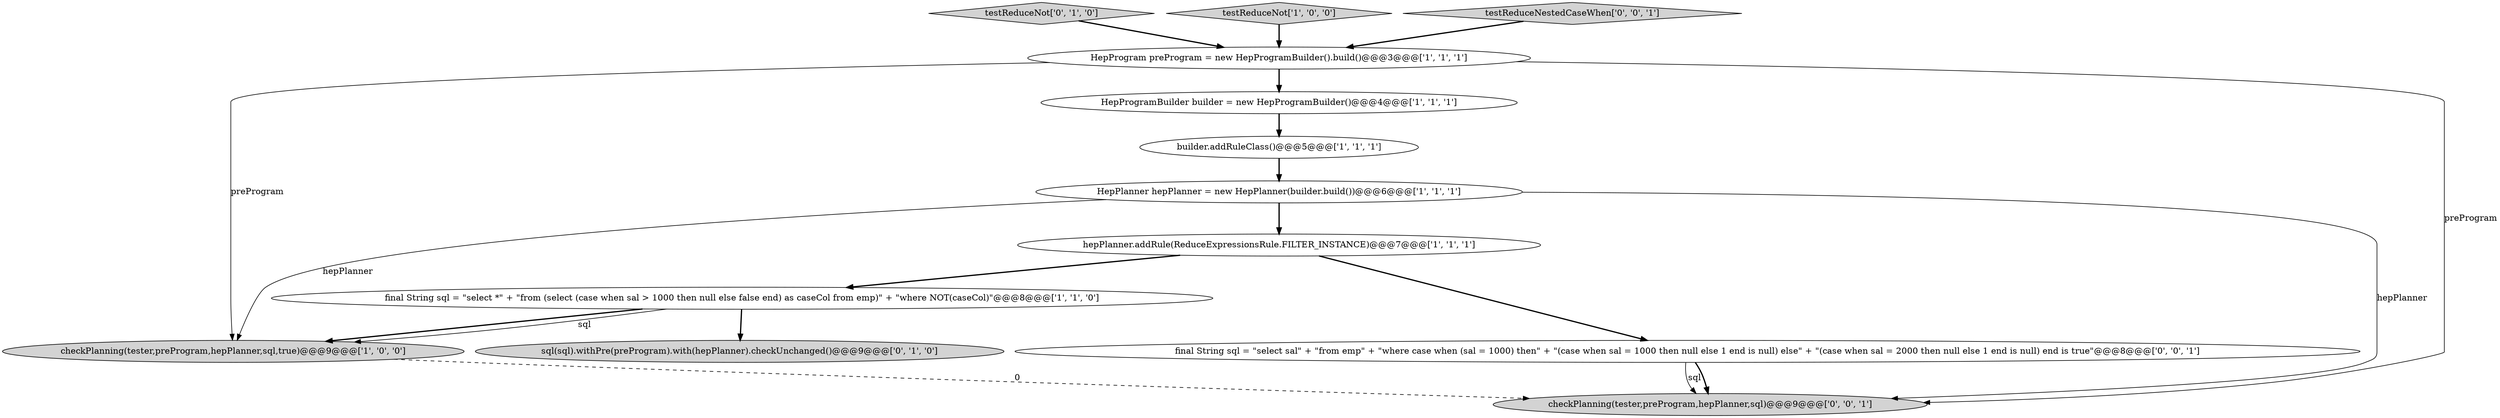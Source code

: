 digraph {
8 [style = filled, label = "testReduceNot['0', '1', '0']", fillcolor = lightgray, shape = diamond image = "AAA0AAABBB2BBB"];
1 [style = filled, label = "final String sql = \"select *\" + \"from (select (case when sal > 1000 then null else false end) as caseCol from emp)\" + \"where NOT(caseCol)\"@@@8@@@['1', '1', '0']", fillcolor = white, shape = ellipse image = "AAA0AAABBB1BBB"];
6 [style = filled, label = "testReduceNot['1', '0', '0']", fillcolor = lightgray, shape = diamond image = "AAA0AAABBB1BBB"];
3 [style = filled, label = "HepPlanner hepPlanner = new HepPlanner(builder.build())@@@6@@@['1', '1', '1']", fillcolor = white, shape = ellipse image = "AAA0AAABBB1BBB"];
10 [style = filled, label = "testReduceNestedCaseWhen['0', '0', '1']", fillcolor = lightgray, shape = diamond image = "AAA0AAABBB3BBB"];
7 [style = filled, label = "HepProgramBuilder builder = new HepProgramBuilder()@@@4@@@['1', '1', '1']", fillcolor = white, shape = ellipse image = "AAA0AAABBB1BBB"];
5 [style = filled, label = "checkPlanning(tester,preProgram,hepPlanner,sql,true)@@@9@@@['1', '0', '0']", fillcolor = lightgray, shape = ellipse image = "AAA0AAABBB1BBB"];
9 [style = filled, label = "sql(sql).withPre(preProgram).with(hepPlanner).checkUnchanged()@@@9@@@['0', '1', '0']", fillcolor = lightgray, shape = ellipse image = "AAA0AAABBB2BBB"];
12 [style = filled, label = "checkPlanning(tester,preProgram,hepPlanner,sql)@@@9@@@['0', '0', '1']", fillcolor = lightgray, shape = ellipse image = "AAA0AAABBB3BBB"];
0 [style = filled, label = "hepPlanner.addRule(ReduceExpressionsRule.FILTER_INSTANCE)@@@7@@@['1', '1', '1']", fillcolor = white, shape = ellipse image = "AAA0AAABBB1BBB"];
2 [style = filled, label = "HepProgram preProgram = new HepProgramBuilder().build()@@@3@@@['1', '1', '1']", fillcolor = white, shape = ellipse image = "AAA0AAABBB1BBB"];
4 [style = filled, label = "builder.addRuleClass()@@@5@@@['1', '1', '1']", fillcolor = white, shape = ellipse image = "AAA0AAABBB1BBB"];
11 [style = filled, label = "final String sql = \"select sal\" + \"from emp\" + \"where case when (sal = 1000) then\" + \"(case when sal = 1000 then null else 1 end is null) else\" + \"(case when sal = 2000 then null else 1 end is null) end is true\"@@@8@@@['0', '0', '1']", fillcolor = white, shape = ellipse image = "AAA0AAABBB3BBB"];
5->12 [style = dashed, label="0"];
8->2 [style = bold, label=""];
2->12 [style = solid, label="preProgram"];
2->5 [style = solid, label="preProgram"];
11->12 [style = solid, label="sql"];
1->9 [style = bold, label=""];
7->4 [style = bold, label=""];
11->12 [style = bold, label=""];
10->2 [style = bold, label=""];
3->0 [style = bold, label=""];
4->3 [style = bold, label=""];
3->5 [style = solid, label="hepPlanner"];
0->11 [style = bold, label=""];
3->12 [style = solid, label="hepPlanner"];
0->1 [style = bold, label=""];
2->7 [style = bold, label=""];
6->2 [style = bold, label=""];
1->5 [style = bold, label=""];
1->5 [style = solid, label="sql"];
}
